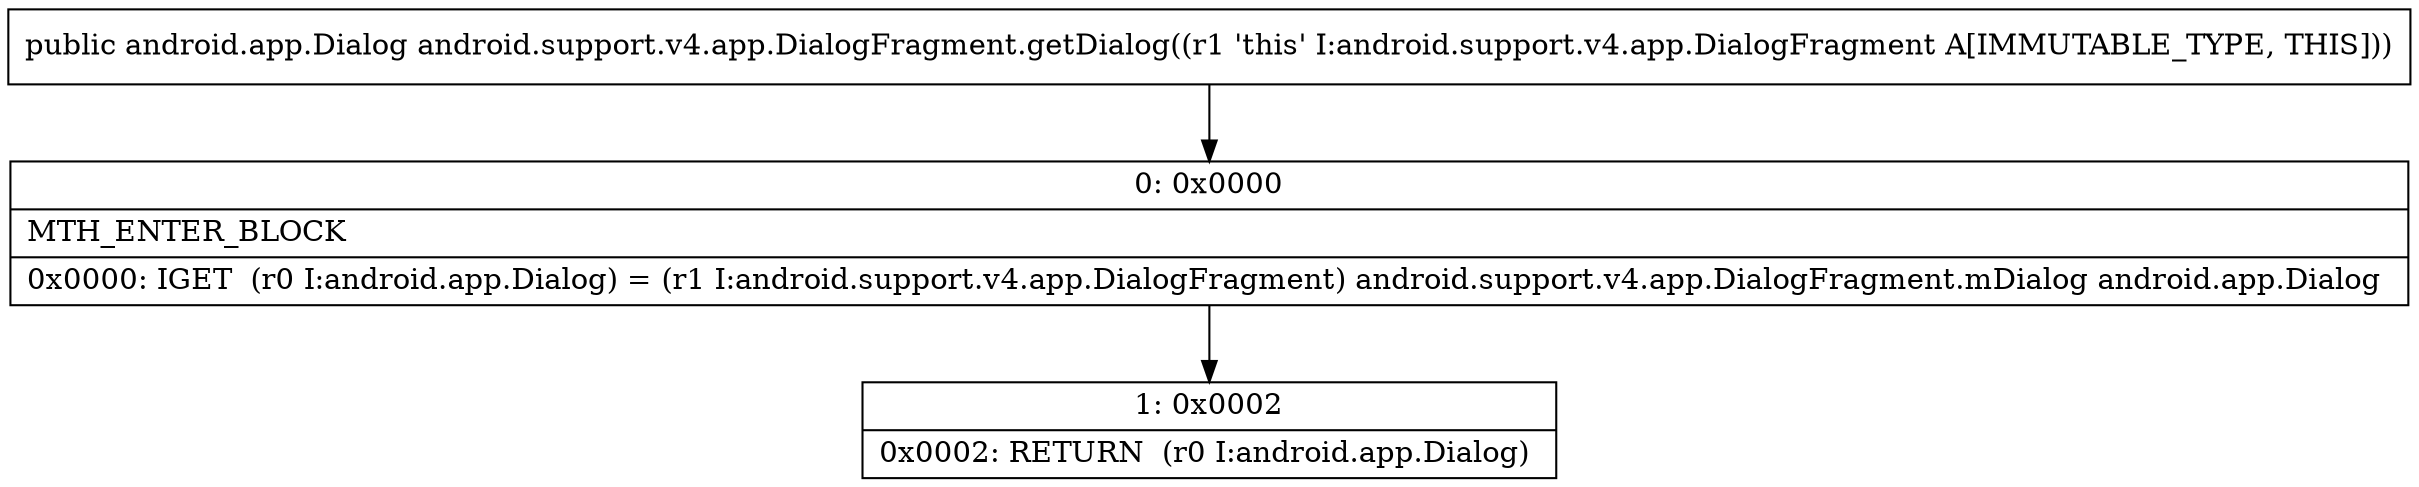 digraph "CFG forandroid.support.v4.app.DialogFragment.getDialog()Landroid\/app\/Dialog;" {
Node_0 [shape=record,label="{0\:\ 0x0000|MTH_ENTER_BLOCK\l|0x0000: IGET  (r0 I:android.app.Dialog) = (r1 I:android.support.v4.app.DialogFragment) android.support.v4.app.DialogFragment.mDialog android.app.Dialog \l}"];
Node_1 [shape=record,label="{1\:\ 0x0002|0x0002: RETURN  (r0 I:android.app.Dialog) \l}"];
MethodNode[shape=record,label="{public android.app.Dialog android.support.v4.app.DialogFragment.getDialog((r1 'this' I:android.support.v4.app.DialogFragment A[IMMUTABLE_TYPE, THIS])) }"];
MethodNode -> Node_0;
Node_0 -> Node_1;
}

